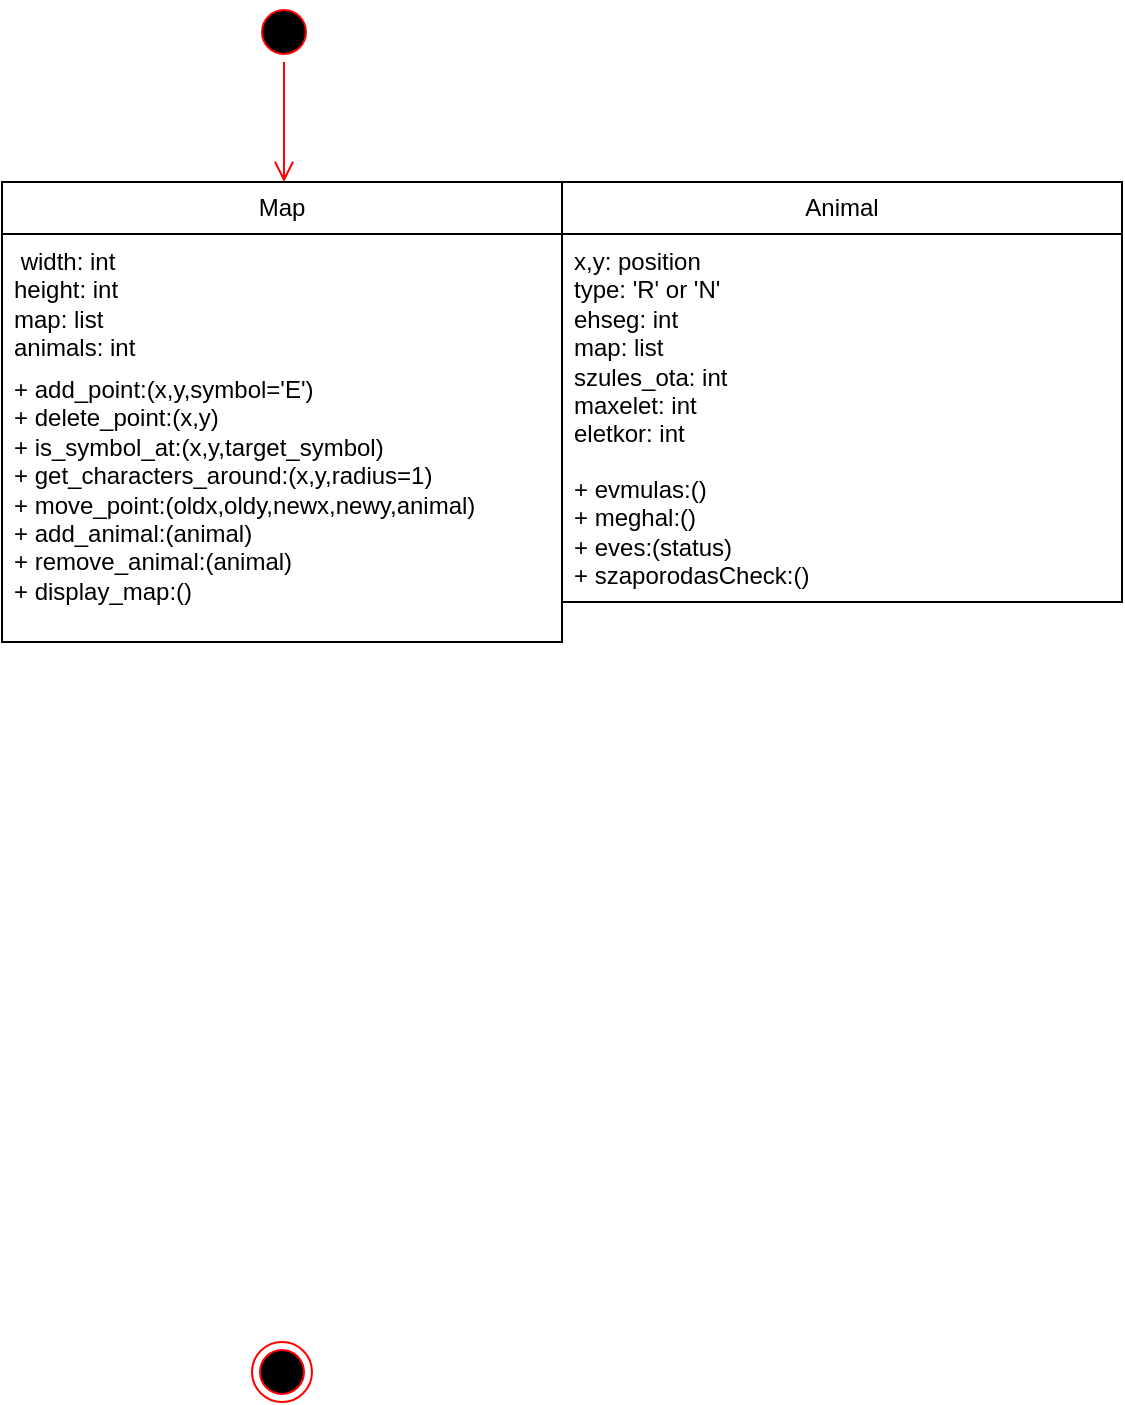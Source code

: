 <mxfile version="23.1.1" type="device">
  <diagram name="1 oldal" id="NFTFDCKWJFSQIqH2Ty46">
    <mxGraphModel dx="1434" dy="764" grid="1" gridSize="10" guides="1" tooltips="1" connect="1" arrows="1" fold="1" page="1" pageScale="1" pageWidth="827" pageHeight="1169" math="0" shadow="0">
      <root>
        <mxCell id="0" />
        <mxCell id="1" parent="0" />
        <mxCell id="nU1uBbbyIqu2jvzk0yak-1" value="" style="ellipse;html=1;shape=startState;fillColor=#000000;strokeColor=#ff0000;" vertex="1" parent="1">
          <mxGeometry x="400" y="10" width="30" height="30" as="geometry" />
        </mxCell>
        <mxCell id="nU1uBbbyIqu2jvzk0yak-2" value="" style="edgeStyle=orthogonalEdgeStyle;html=1;verticalAlign=bottom;endArrow=open;endSize=8;strokeColor=#ff0000;rounded=0;" edge="1" source="nU1uBbbyIqu2jvzk0yak-1" parent="1">
          <mxGeometry relative="1" as="geometry">
            <mxPoint x="415" y="100" as="targetPoint" />
          </mxGeometry>
        </mxCell>
        <mxCell id="nU1uBbbyIqu2jvzk0yak-3" value="" style="ellipse;html=1;shape=endState;fillColor=#000000;strokeColor=#ff0000;" vertex="1" parent="1">
          <mxGeometry x="399" y="680" width="30" height="30" as="geometry" />
        </mxCell>
        <mxCell id="nU1uBbbyIqu2jvzk0yak-5" value="Map" style="swimlane;fontStyle=0;childLayout=stackLayout;horizontal=1;startSize=26;fillColor=none;horizontalStack=0;resizeParent=1;resizeParentMax=0;resizeLast=0;collapsible=1;marginBottom=0;whiteSpace=wrap;html=1;" vertex="1" parent="1">
          <mxGeometry x="274" y="100" width="280" height="230" as="geometry">
            <mxRectangle x="410" y="280" width="100" height="30" as="alternateBounds" />
          </mxGeometry>
        </mxCell>
        <mxCell id="nU1uBbbyIqu2jvzk0yak-7" value="&lt;div&gt;&amp;nbsp;width: int&lt;br&gt;&lt;/div&gt;&lt;div&gt;height: int&lt;br&gt;&lt;/div&gt;&lt;div&gt;map: list&lt;br&gt;&lt;/div&gt;animals: int" style="text;strokeColor=none;fillColor=none;align=left;verticalAlign=top;spacingLeft=4;spacingRight=4;overflow=hidden;rotatable=0;points=[[0,0.5],[1,0.5]];portConstraint=eastwest;whiteSpace=wrap;html=1;" vertex="1" parent="nU1uBbbyIqu2jvzk0yak-5">
          <mxGeometry y="26" width="280" height="64" as="geometry" />
        </mxCell>
        <mxCell id="nU1uBbbyIqu2jvzk0yak-8" value="&lt;div&gt;+ add_point:(x,y,symbol=&#39;E&#39;)&lt;br&gt;&lt;/div&gt;&lt;div&gt;+ delete_point:(x,y)&lt;/div&gt;&lt;div&gt;+ is_symbol_at:(x,y,target_symbol)&lt;/div&gt;&lt;div&gt;+ get_characters_around:(x,y,radius=1)&lt;/div&gt;&lt;div&gt;+ move_point:(oldx,oldy,newx,newy,animal)&lt;br&gt;&lt;/div&gt;&lt;div&gt;+ add_animal:(animal)&lt;/div&gt;&lt;div&gt;+ remove_animal:(animal)&lt;/div&gt;&lt;div&gt;+ display_map:()&lt;/div&gt;&lt;div&gt;&lt;br&gt;&lt;/div&gt;&lt;div&gt;&lt;br&gt;&lt;/div&gt;" style="text;strokeColor=none;fillColor=none;align=left;verticalAlign=top;spacingLeft=4;spacingRight=4;overflow=hidden;rotatable=0;points=[[0,0.5],[1,0.5]];portConstraint=eastwest;whiteSpace=wrap;html=1;" vertex="1" parent="nU1uBbbyIqu2jvzk0yak-5">
          <mxGeometry y="90" width="280" height="140" as="geometry" />
        </mxCell>
        <mxCell id="nU1uBbbyIqu2jvzk0yak-9" value="Animal" style="swimlane;fontStyle=0;childLayout=stackLayout;horizontal=1;startSize=26;fillColor=none;horizontalStack=0;resizeParent=1;resizeParentMax=0;resizeLast=0;collapsible=1;marginBottom=0;whiteSpace=wrap;html=1;" vertex="1" parent="1">
          <mxGeometry x="554" y="100" width="280" height="210" as="geometry">
            <mxRectangle x="410" y="280" width="100" height="30" as="alternateBounds" />
          </mxGeometry>
        </mxCell>
        <mxCell id="nU1uBbbyIqu2jvzk0yak-10" value="&lt;div&gt;x,y: position&lt;/div&gt;&lt;div&gt;type: &#39;R&#39; or &#39;N&#39;&lt;/div&gt;&lt;div&gt;ehseg: int&lt;/div&gt;&lt;div&gt;map: list&lt;/div&gt;&lt;div&gt;szules_ota: int&lt;/div&gt;&lt;div&gt;maxelet: int&lt;/div&gt;&lt;div&gt;eletkor: int&lt;br&gt;&lt;/div&gt;" style="text;strokeColor=none;fillColor=none;align=left;verticalAlign=top;spacingLeft=4;spacingRight=4;overflow=hidden;rotatable=0;points=[[0,0.5],[1,0.5]];portConstraint=eastwest;whiteSpace=wrap;html=1;" vertex="1" parent="nU1uBbbyIqu2jvzk0yak-9">
          <mxGeometry y="26" width="280" height="114" as="geometry" />
        </mxCell>
        <mxCell id="nU1uBbbyIqu2jvzk0yak-11" value="&lt;div&gt;+ evmulas:()&lt;br&gt;&lt;/div&gt;&lt;div&gt;+ meghal:()&lt;/div&gt;&lt;div&gt;+ eves:(status)&lt;/div&gt;&lt;div&gt;+ szaporodasCheck:()&lt;/div&gt;&lt;div&gt;&lt;br&gt;&lt;/div&gt;" style="text;strokeColor=none;fillColor=none;align=left;verticalAlign=top;spacingLeft=4;spacingRight=4;overflow=hidden;rotatable=0;points=[[0,0.5],[1,0.5]];portConstraint=eastwest;whiteSpace=wrap;html=1;" vertex="1" parent="nU1uBbbyIqu2jvzk0yak-9">
          <mxGeometry y="140" width="280" height="70" as="geometry" />
        </mxCell>
      </root>
    </mxGraphModel>
  </diagram>
</mxfile>
